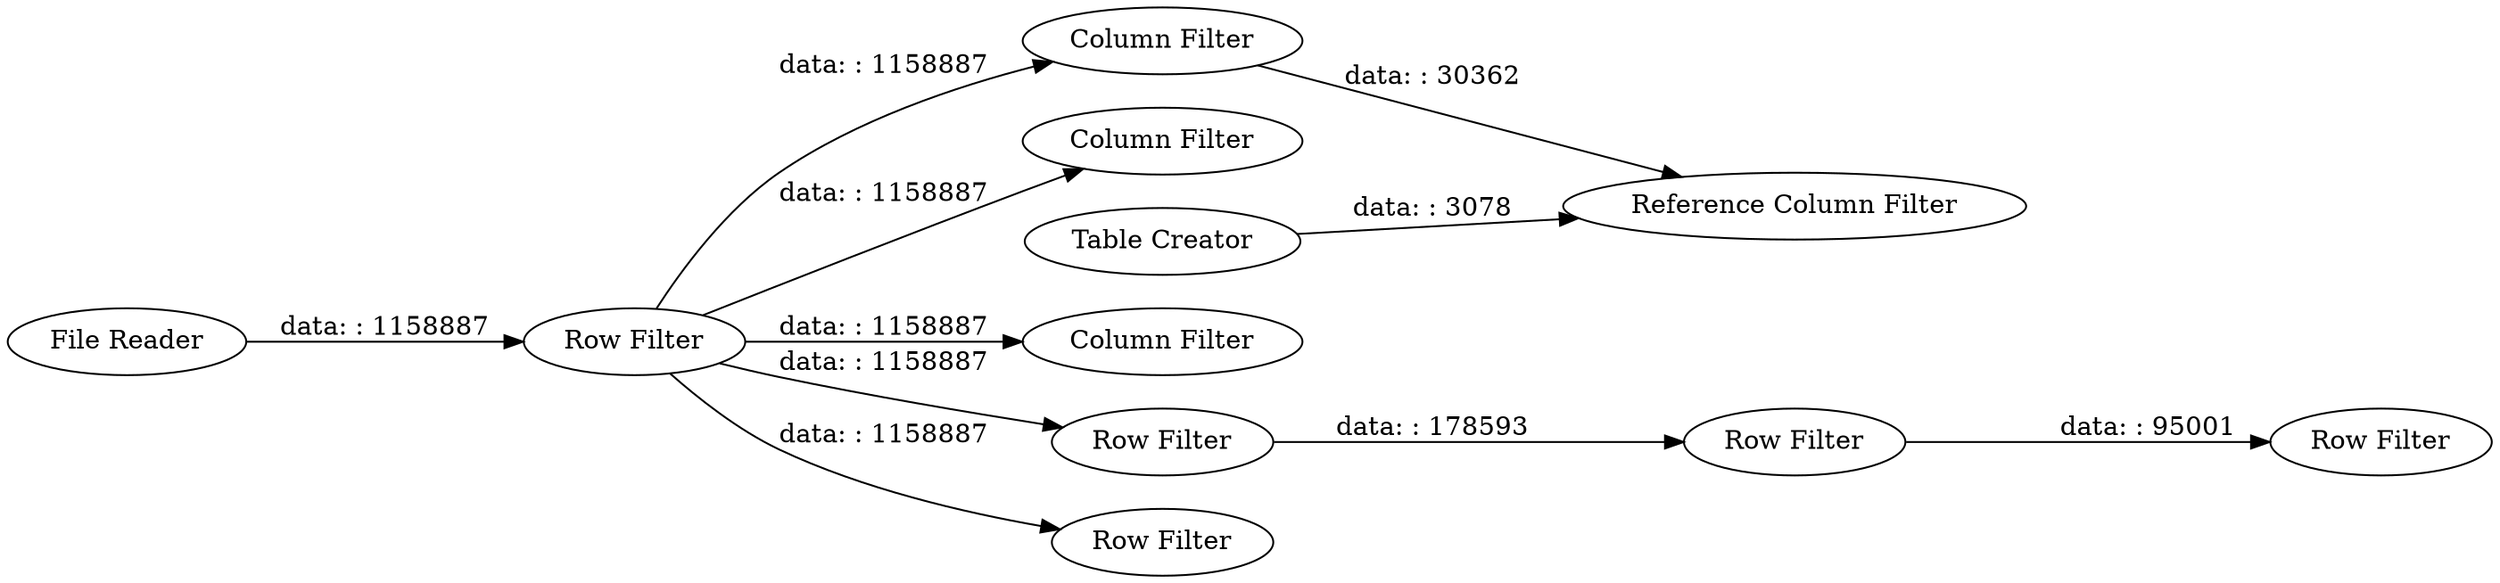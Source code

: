 digraph {
	"6104527584945055463_10" [label="Reference Column Filter"]
	"6104527584945055463_6" [label="Row Filter"]
	"6104527584945055463_8" [label="Column Filter"]
	"6104527584945055463_1" [label="File Reader"]
	"6104527584945055463_4" [label="Row Filter"]
	"6104527584945055463_11" [label="Table Creator"]
	"6104527584945055463_2" [label="Row Filter"]
	"6104527584945055463_7" [label="Column Filter"]
	"6104527584945055463_5" [label="Row Filter"]
	"6104527584945055463_9" [label="Column Filter"]
	"6104527584945055463_3" [label="Row Filter"]
	"6104527584945055463_4" -> "6104527584945055463_5" [label="data: : 178593"]
	"6104527584945055463_9" -> "6104527584945055463_10" [label="data: : 30362"]
	"6104527584945055463_1" -> "6104527584945055463_2" [label="data: : 1158887"]
	"6104527584945055463_5" -> "6104527584945055463_6" [label="data: : 95001"]
	"6104527584945055463_2" -> "6104527584945055463_4" [label="data: : 1158887"]
	"6104527584945055463_2" -> "6104527584945055463_3" [label="data: : 1158887"]
	"6104527584945055463_2" -> "6104527584945055463_7" [label="data: : 1158887"]
	"6104527584945055463_2" -> "6104527584945055463_9" [label="data: : 1158887"]
	"6104527584945055463_11" -> "6104527584945055463_10" [label="data: : 3078"]
	"6104527584945055463_2" -> "6104527584945055463_8" [label="data: : 1158887"]
	rankdir=LR
}
